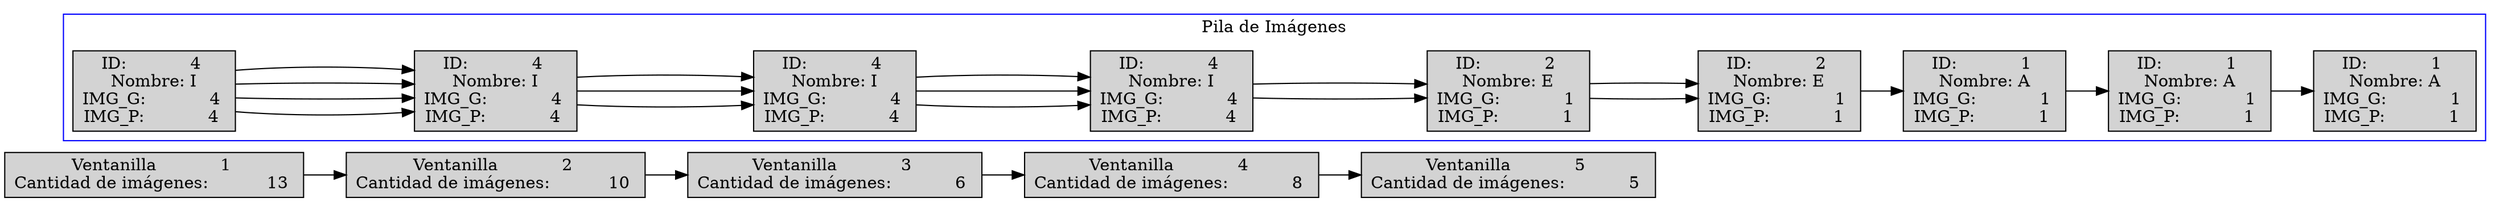  digraph pilasImagenes {
     node [shape=box, style=filled];
 rankdir = LR;
      "Ventanilla           1 " [label="Ventanilla            1 \nCantidad de imágenes:           13 ", shape=box];
     subgraph cluster_1
 {
         label="Pila de Imágenes";
         color=blue;
          "imagen           0 " [label="ID:            1 \nNombre: A\nIMG_G:            1 \nIMG_P:            1 "];
          "imagen           0 " -> "imagen           1 ";
          "imagen           1 " [label="ID:            1 \nNombre: A\nIMG_G:            1 \nIMG_P:            1 "];
          "imagen           1 " -> "imagen           2 ";
          "imagen           2 " [label="ID:            1 \nNombre: A\nIMG_G:            1 \nIMG_P:            1 "];
          "imagen           2 " -> "imagen           3 ";
          "imagen           3 " [label="ID:            1 \nNombre: A\nIMG_G:            1 \nIMG_P:            1 "];
          "imagen           3 " -> "imagen           4 ";
          "imagen           4 " [label="ID:            1 \nNombre: A\nIMG_G:            1 \nIMG_P:            1 "];
          "imagen           4 " -> "imagen           5 ";
          "imagen           5 " [label="ID:            1 \nNombre: A\nIMG_G:            1 \nIMG_P:            1 "];
          "imagen           5 " -> "imagen           6 ";
          "imagen           6 " [label="ID:            1 \nNombre: A\nIMG_G:            1 \nIMG_P:            1 "];
          "imagen           6 " -> "imagen           7 ";
          "imagen           7 " [label="ID:            1 \nNombre: A\nIMG_G:            1 \nIMG_P:            1 "];
          "imagen           7 " -> "imagen           8 ";
          "imagen           8 " [label="ID:            1 \nNombre: A\nIMG_G:            1 \nIMG_P:            1 "];
      }
     "Ventanilla           1 " -> "Ventanilla           2 ";
      "Ventanilla           2 " [label="Ventanilla            2 \nCantidad de imágenes:           10 ", shape=box];
     subgraph cluster_2
 {
         label="Pila de Imágenes";
         color=blue;
          "imagen           0 " [label="ID:            2 \nNombre: E\nIMG_G:            1 \nIMG_P:            1 "];
          "imagen           0 " -> "imagen           1 ";
          "imagen           1 " [label="ID:            2 \nNombre: E\nIMG_G:            1 \nIMG_P:            1 "];
          "imagen           1 " -> "imagen           2 ";
          "imagen           2 " [label="ID:            2 \nNombre: E\nIMG_G:            1 \nIMG_P:            1 "];
          "imagen           2 " -> "imagen           3 ";
          "imagen           3 " [label="ID:            2 \nNombre: E\nIMG_G:            1 \nIMG_P:            1 "];
          "imagen           3 " -> "imagen           4 ";
          "imagen           4 " [label="ID:            2 \nNombre: E\nIMG_G:            1 \nIMG_P:            1 "];
          "imagen           4 " -> "imagen           5 ";
          "imagen           5 " [label="ID:            2 \nNombre: E\nIMG_G:            1 \nIMG_P:            1 "];
      }
     "Ventanilla           2 " -> "Ventanilla           3 ";
      "Ventanilla           3 " [label="Ventanilla            3 \nCantidad de imágenes:            6 ", shape=box];
     subgraph cluster_3
 {
         label="Pila de Imágenes";
         color=blue;
          "imagen           0 " [label="ID:            3 \nNombre: B\nIMG_G:            0 \nIMG_P:            3 "];
          "imagen           0 " -> "imagen           1 ";
          "imagen           1 " [label="ID:            3 \nNombre: B\nIMG_G:            0 \nIMG_P:            3 "];
      }
     "Ventanilla           3 " -> "Ventanilla           4 ";
      "Ventanilla           4 " [label="Ventanilla            4 \nCantidad de imágenes:            8 ", shape=box];
     subgraph cluster_4
 {
         label="Pila de Imágenes";
         color=blue;
          "imagen           0 " [label="ID:            4 \nNombre: I\nIMG_G:            4 \nIMG_P:            4 "];
          "imagen           0 " -> "imagen           1 ";
          "imagen           1 " [label="ID:            4 \nNombre: I\nIMG_G:            4 \nIMG_P:            4 "];
          "imagen           1 " -> "imagen           2 ";
          "imagen           2 " [label="ID:            4 \nNombre: I\nIMG_G:            4 \nIMG_P:            4 "];
          "imagen           2 " -> "imagen           3 ";
          "imagen           3 " [label="ID:            4 \nNombre: I\nIMG_G:            4 \nIMG_P:            4 "];
      }
     "Ventanilla           4 " -> "Ventanilla           5 ";
      "Ventanilla           5 " [label="Ventanilla            5 \nCantidad de imágenes:            5 ", shape=box];
     subgraph cluster_5
 {
         label="Pila de Imágenes";
         color=blue;
      }
 }
